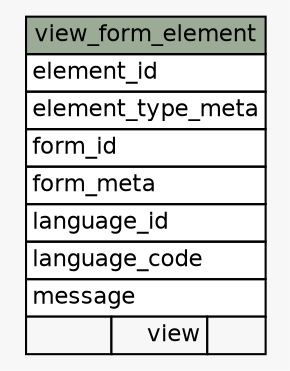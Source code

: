 // dot 2.38.0 on Linux 3.19.0-18-generic
// SchemaSpy rev 590
digraph "view_form_element" {
  graph [
    rankdir="RL"
    bgcolor="#f7f7f7"
    nodesep="0.18"
    ranksep="0.46"
    fontname="Helvetica"
    fontsize="11"
  ];
  node [
    fontname="Helvetica"
    fontsize="11"
    shape="plaintext"
  ];
  edge [
    arrowsize="0.8"
  ];
  "view_form_element" [
    label=<
    <TABLE BORDER="0" CELLBORDER="1" CELLSPACING="0" BGCOLOR="#ffffff">
      <TR><TD COLSPAN="3" BGCOLOR="#9bab96" ALIGN="CENTER">view_form_element</TD></TR>
      <TR><TD PORT="element_id" COLSPAN="3" ALIGN="LEFT">element_id</TD></TR>
      <TR><TD PORT="element_type_meta" COLSPAN="3" ALIGN="LEFT">element_type_meta</TD></TR>
      <TR><TD PORT="form_id" COLSPAN="3" ALIGN="LEFT">form_id</TD></TR>
      <TR><TD PORT="form_meta" COLSPAN="3" ALIGN="LEFT">form_meta</TD></TR>
      <TR><TD PORT="language_id" COLSPAN="3" ALIGN="LEFT">language_id</TD></TR>
      <TR><TD PORT="language_code" COLSPAN="3" ALIGN="LEFT">language_code</TD></TR>
      <TR><TD PORT="message" COLSPAN="3" ALIGN="LEFT">message</TD></TR>
      <TR><TD ALIGN="LEFT" BGCOLOR="#f7f7f7">  </TD><TD ALIGN="RIGHT" BGCOLOR="#f7f7f7">view</TD><TD ALIGN="RIGHT" BGCOLOR="#f7f7f7">  </TD></TR>
    </TABLE>>
    URL="tables/view_form_element.html"
    tooltip="view_form_element"
  ];
}

